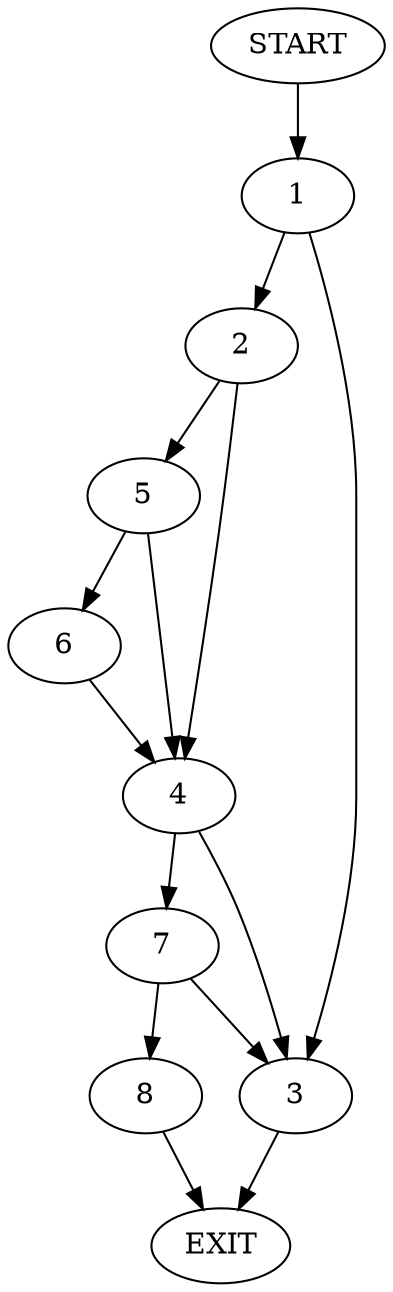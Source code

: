 digraph {
0 [label="START"]
9 [label="EXIT"]
0 -> 1
1 -> 2
1 -> 3
3 -> 9
2 -> 4
2 -> 5
5 -> 4
5 -> 6
4 -> 3
4 -> 7
6 -> 4
7 -> 8
7 -> 3
8 -> 9
}
